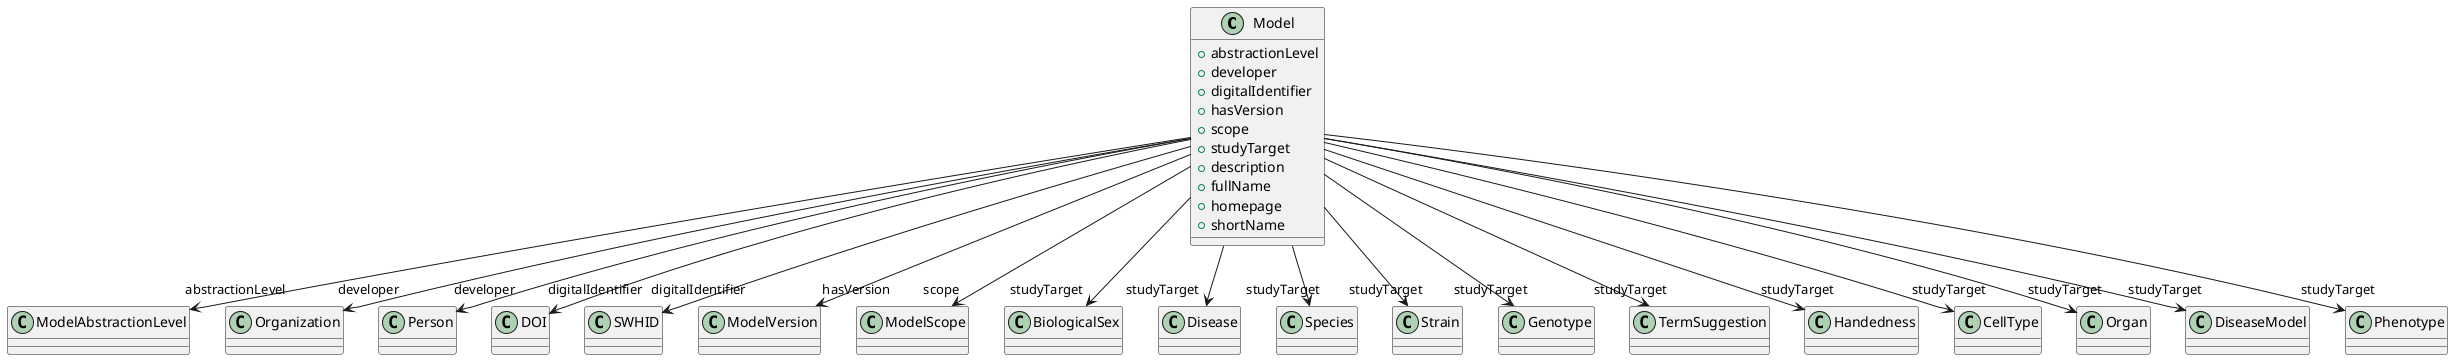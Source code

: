 @startuml
class Model {
+abstractionLevel
+developer
+digitalIdentifier
+hasVersion
+scope
+studyTarget
+description
+fullName
+homepage
+shortName

}
Model -d-> "abstractionLevel" ModelAbstractionLevel
Model -d-> "developer" Organization
Model -d-> "developer" Person
Model -d-> "digitalIdentifier" DOI
Model -d-> "digitalIdentifier" SWHID
Model -d-> "hasVersion" ModelVersion
Model -d-> "scope" ModelScope
Model -d-> "studyTarget" BiologicalSex
Model -d-> "studyTarget" Disease
Model -d-> "studyTarget" Species
Model -d-> "studyTarget" Strain
Model -d-> "studyTarget" Genotype
Model -d-> "studyTarget" TermSuggestion
Model -d-> "studyTarget" Handedness
Model -d-> "studyTarget" CellType
Model -d-> "studyTarget" Organ
Model -d-> "studyTarget" DiseaseModel
Model -d-> "studyTarget" Phenotype

@enduml
